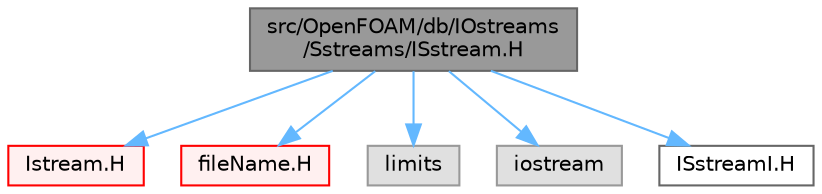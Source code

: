 digraph "src/OpenFOAM/db/IOstreams/Sstreams/ISstream.H"
{
 // LATEX_PDF_SIZE
  bgcolor="transparent";
  edge [fontname=Helvetica,fontsize=10,labelfontname=Helvetica,labelfontsize=10];
  node [fontname=Helvetica,fontsize=10,shape=box,height=0.2,width=0.4];
  Node1 [id="Node000001",label="src/OpenFOAM/db/IOstreams\l/Sstreams/ISstream.H",height=0.2,width=0.4,color="gray40", fillcolor="grey60", style="filled", fontcolor="black",tooltip=" "];
  Node1 -> Node2 [id="edge1_Node000001_Node000002",color="steelblue1",style="solid",tooltip=" "];
  Node2 [id="Node000002",label="Istream.H",height=0.2,width=0.4,color="red", fillcolor="#FFF0F0", style="filled",URL="$Istream_8H.html",tooltip=" "];
  Node1 -> Node42 [id="edge2_Node000001_Node000042",color="steelblue1",style="solid",tooltip=" "];
  Node42 [id="Node000042",label="fileName.H",height=0.2,width=0.4,color="red", fillcolor="#FFF0F0", style="filled",URL="$fileName_8H.html",tooltip=" "];
  Node1 -> Node94 [id="edge3_Node000001_Node000094",color="steelblue1",style="solid",tooltip=" "];
  Node94 [id="Node000094",label="limits",height=0.2,width=0.4,color="grey60", fillcolor="#E0E0E0", style="filled",tooltip=" "];
  Node1 -> Node9 [id="edge4_Node000001_Node000009",color="steelblue1",style="solid",tooltip=" "];
  Node9 [id="Node000009",label="iostream",height=0.2,width=0.4,color="grey60", fillcolor="#E0E0E0", style="filled",tooltip=" "];
  Node1 -> Node95 [id="edge5_Node000001_Node000095",color="steelblue1",style="solid",tooltip=" "];
  Node95 [id="Node000095",label="ISstreamI.H",height=0.2,width=0.4,color="grey40", fillcolor="white", style="filled",URL="$ISstreamI_8H.html",tooltip=" "];
}
